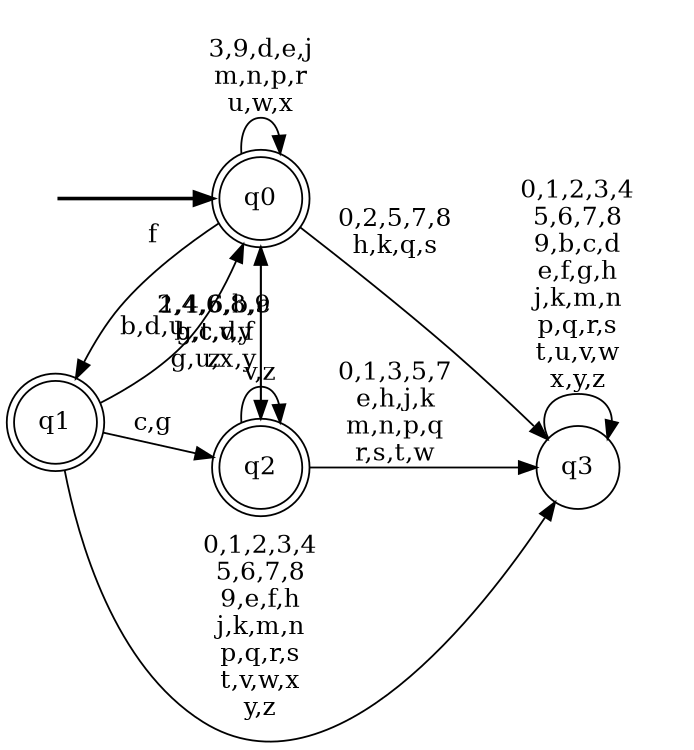 digraph BlueStar {
__start0 [style = invis, shape = none, label = "", width = 0, height = 0];

rankdir=LR;
size="8,5";

s0 [style="rounded,filled", color="black", fillcolor="white" shape="doublecircle", label="q0"];
s1 [style="rounded,filled", color="black", fillcolor="white" shape="doublecircle", label="q1"];
s2 [style="rounded,filled", color="black", fillcolor="white" shape="doublecircle", label="q2"];
s3 [style="filled", color="black", fillcolor="white" shape="circle", label="q3"];
subgraph cluster_main { 
	graph [pad=".75", ranksep="0.15", nodesep="0.15"];
	 style=invis; 
	__start0 -> s0 [penwidth=2];
}
s0 -> s0 [label="3,9,d,e,j\nm,n,p,r\nu,w,x"];
s0 -> s1 [label="f"];
s0 -> s2 [label="1,4,6,b,c\ng,t,v,y\nz"];
s0 -> s3 [label="0,2,5,7,8\nh,k,q,s"];
s1 -> s0 [label="b,d,u"];
s1 -> s2 [label="c,g"];
s1 -> s3 [label="0,1,2,3,4\n5,6,7,8\n9,e,f,h\nj,k,m,n\np,q,r,s\nt,v,w,x\ny,z"];
s2 -> s0 [label="2,4,6,8,9\nb,c,d,f\ng,u,x,y"];
s2 -> s2 [label="v,z"];
s2 -> s3 [label="0,1,3,5,7\ne,h,j,k\nm,n,p,q\nr,s,t,w"];
s3 -> s3 [label="0,1,2,3,4\n5,6,7,8\n9,b,c,d\ne,f,g,h\nj,k,m,n\np,q,r,s\nt,u,v,w\nx,y,z"];

}